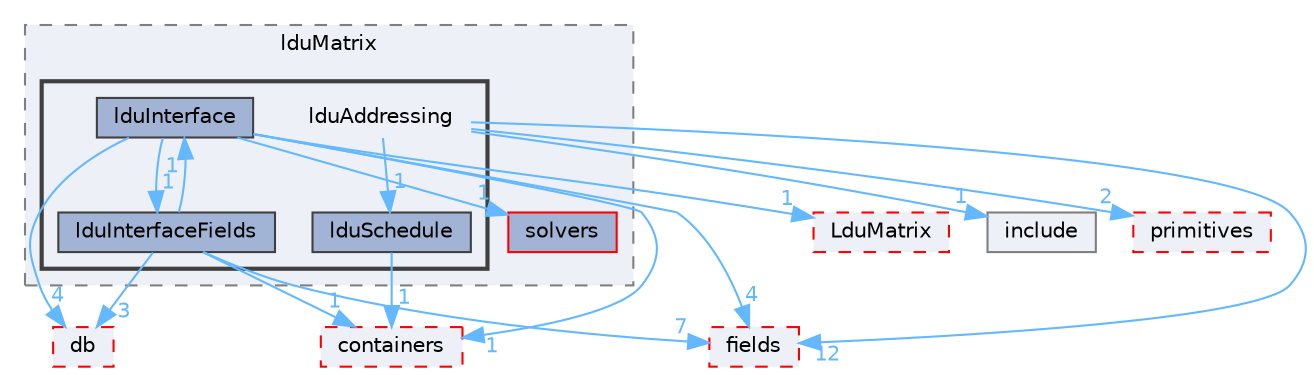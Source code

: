digraph "src/OpenFOAM/matrices/lduMatrix/lduAddressing"
{
 // LATEX_PDF_SIZE
  bgcolor="transparent";
  edge [fontname=Helvetica,fontsize=10,labelfontname=Helvetica,labelfontsize=10];
  node [fontname=Helvetica,fontsize=10,shape=box,height=0.2,width=0.4];
  compound=true
  subgraph clusterdir_bce8a1f1efa9a7681b85c119e7b79042 {
    graph [ bgcolor="#edf0f7", pencolor="grey50", label="lduMatrix", fontname=Helvetica,fontsize=10 style="filled,dashed", URL="dir_bce8a1f1efa9a7681b85c119e7b79042.html",tooltip=""]
  dir_f03e085f4fe95c9b32f7b904515484f9 [label="solvers", fillcolor="#a2b4d6", color="red", style="filled", URL="dir_f03e085f4fe95c9b32f7b904515484f9.html",tooltip=""];
  subgraph clusterdir_12547202c65033a69d4e18947f2fbe2a {
    graph [ bgcolor="#edf0f7", pencolor="grey25", label="", fontname=Helvetica,fontsize=10 style="filled,bold", URL="dir_12547202c65033a69d4e18947f2fbe2a.html",tooltip=""]
    dir_12547202c65033a69d4e18947f2fbe2a [shape=plaintext, label="lduAddressing"];
  dir_ac9806e1218e6f4577e01d62bb1655cd [label="lduInterface", fillcolor="#a2b4d6", color="grey25", style="filled", URL="dir_ac9806e1218e6f4577e01d62bb1655cd.html",tooltip=""];
  dir_dcd52ee40db40a986002fe7976fc48d2 [label="lduInterfaceFields", fillcolor="#a2b4d6", color="grey25", style="filled", URL="dir_dcd52ee40db40a986002fe7976fc48d2.html",tooltip=""];
  dir_72c95df18b7aec0176d73d302e28ac90 [label="lduSchedule", fillcolor="#a2b4d6", color="grey25", style="filled", URL="dir_72c95df18b7aec0176d73d302e28ac90.html",tooltip=""];
  }
  }
  dir_3e50f45338116b169052b428016851aa [label="primitives", fillcolor="#edf0f7", color="red", style="filled,dashed", URL="dir_3e50f45338116b169052b428016851aa.html",tooltip=""];
  dir_63c634f7a7cfd679ac26c67fb30fc32f [label="db", fillcolor="#edf0f7", color="red", style="filled,dashed", URL="dir_63c634f7a7cfd679ac26c67fb30fc32f.html",tooltip=""];
  dir_962442b8f989d5529fab5e0f0e4ffb74 [label="fields", fillcolor="#edf0f7", color="red", style="filled,dashed", URL="dir_962442b8f989d5529fab5e0f0e4ffb74.html",tooltip=""];
  dir_e954e9f5966bc1c681a414ec8bd0ee15 [label="include", fillcolor="#edf0f7", color="grey50", style="filled", URL="dir_e954e9f5966bc1c681a414ec8bd0ee15.html",tooltip=""];
  dir_ad1279e85697e0f0972e5fabfcfcce34 [label="LduMatrix", fillcolor="#edf0f7", color="red", style="filled,dashed", URL="dir_ad1279e85697e0f0972e5fabfcfcce34.html",tooltip=""];
  dir_19d0872053bde092be81d7fe3f56cbf7 [label="containers", fillcolor="#edf0f7", color="red", style="filled,dashed", URL="dir_19d0872053bde092be81d7fe3f56cbf7.html",tooltip=""];
  dir_12547202c65033a69d4e18947f2fbe2a->dir_3e50f45338116b169052b428016851aa [headlabel="2", labeldistance=1.5 headhref="dir_002109_003069.html" href="dir_002109_003069.html" color="steelblue1" fontcolor="steelblue1"];
  dir_12547202c65033a69d4e18947f2fbe2a->dir_72c95df18b7aec0176d73d302e28ac90 [headlabel="1", labeldistance=1.5 headhref="dir_002109_002123.html" href="dir_002109_002123.html" color="steelblue1" fontcolor="steelblue1"];
  dir_12547202c65033a69d4e18947f2fbe2a->dir_962442b8f989d5529fab5e0f0e4ffb74 [headlabel="12", labeldistance=1.5 headhref="dir_002109_001335.html" href="dir_002109_001335.html" color="steelblue1" fontcolor="steelblue1"];
  dir_12547202c65033a69d4e18947f2fbe2a->dir_e954e9f5966bc1c681a414ec8bd0ee15 [headlabel="1", labeldistance=1.5 headhref="dir_002109_001804.html" href="dir_002109_001804.html" color="steelblue1" fontcolor="steelblue1"];
  dir_ac9806e1218e6f4577e01d62bb1655cd->dir_19d0872053bde092be81d7fe3f56cbf7 [headlabel="1", labeldistance=1.5 headhref="dir_002111_000669.html" href="dir_002111_000669.html" color="steelblue1" fontcolor="steelblue1"];
  dir_ac9806e1218e6f4577e01d62bb1655cd->dir_63c634f7a7cfd679ac26c67fb30fc32f [headlabel="4", labeldistance=1.5 headhref="dir_002111_000817.html" href="dir_002111_000817.html" color="steelblue1" fontcolor="steelblue1"];
  dir_ac9806e1218e6f4577e01d62bb1655cd->dir_962442b8f989d5529fab5e0f0e4ffb74 [headlabel="4", labeldistance=1.5 headhref="dir_002111_001335.html" href="dir_002111_001335.html" color="steelblue1" fontcolor="steelblue1"];
  dir_ac9806e1218e6f4577e01d62bb1655cd->dir_ad1279e85697e0f0972e5fabfcfcce34 [headlabel="1", labeldistance=1.5 headhref="dir_002111_002117.html" href="dir_002111_002117.html" color="steelblue1" fontcolor="steelblue1"];
  dir_ac9806e1218e6f4577e01d62bb1655cd->dir_dcd52ee40db40a986002fe7976fc48d2 [headlabel="1", labeldistance=1.5 headhref="dir_002111_002114.html" href="dir_002111_002114.html" color="steelblue1" fontcolor="steelblue1"];
  dir_ac9806e1218e6f4577e01d62bb1655cd->dir_f03e085f4fe95c9b32f7b904515484f9 [headlabel="1", labeldistance=1.5 headhref="dir_002111_003658.html" href="dir_002111_003658.html" color="steelblue1" fontcolor="steelblue1"];
  dir_dcd52ee40db40a986002fe7976fc48d2->dir_19d0872053bde092be81d7fe3f56cbf7 [headlabel="1", labeldistance=1.5 headhref="dir_002114_000669.html" href="dir_002114_000669.html" color="steelblue1" fontcolor="steelblue1"];
  dir_dcd52ee40db40a986002fe7976fc48d2->dir_63c634f7a7cfd679ac26c67fb30fc32f [headlabel="3", labeldistance=1.5 headhref="dir_002114_000817.html" href="dir_002114_000817.html" color="steelblue1" fontcolor="steelblue1"];
  dir_dcd52ee40db40a986002fe7976fc48d2->dir_962442b8f989d5529fab5e0f0e4ffb74 [headlabel="7", labeldistance=1.5 headhref="dir_002114_001335.html" href="dir_002114_001335.html" color="steelblue1" fontcolor="steelblue1"];
  dir_dcd52ee40db40a986002fe7976fc48d2->dir_ac9806e1218e6f4577e01d62bb1655cd [headlabel="1", labeldistance=1.5 headhref="dir_002114_002111.html" href="dir_002114_002111.html" color="steelblue1" fontcolor="steelblue1"];
  dir_72c95df18b7aec0176d73d302e28ac90->dir_19d0872053bde092be81d7fe3f56cbf7 [headlabel="1", labeldistance=1.5 headhref="dir_002123_000669.html" href="dir_002123_000669.html" color="steelblue1" fontcolor="steelblue1"];
}
